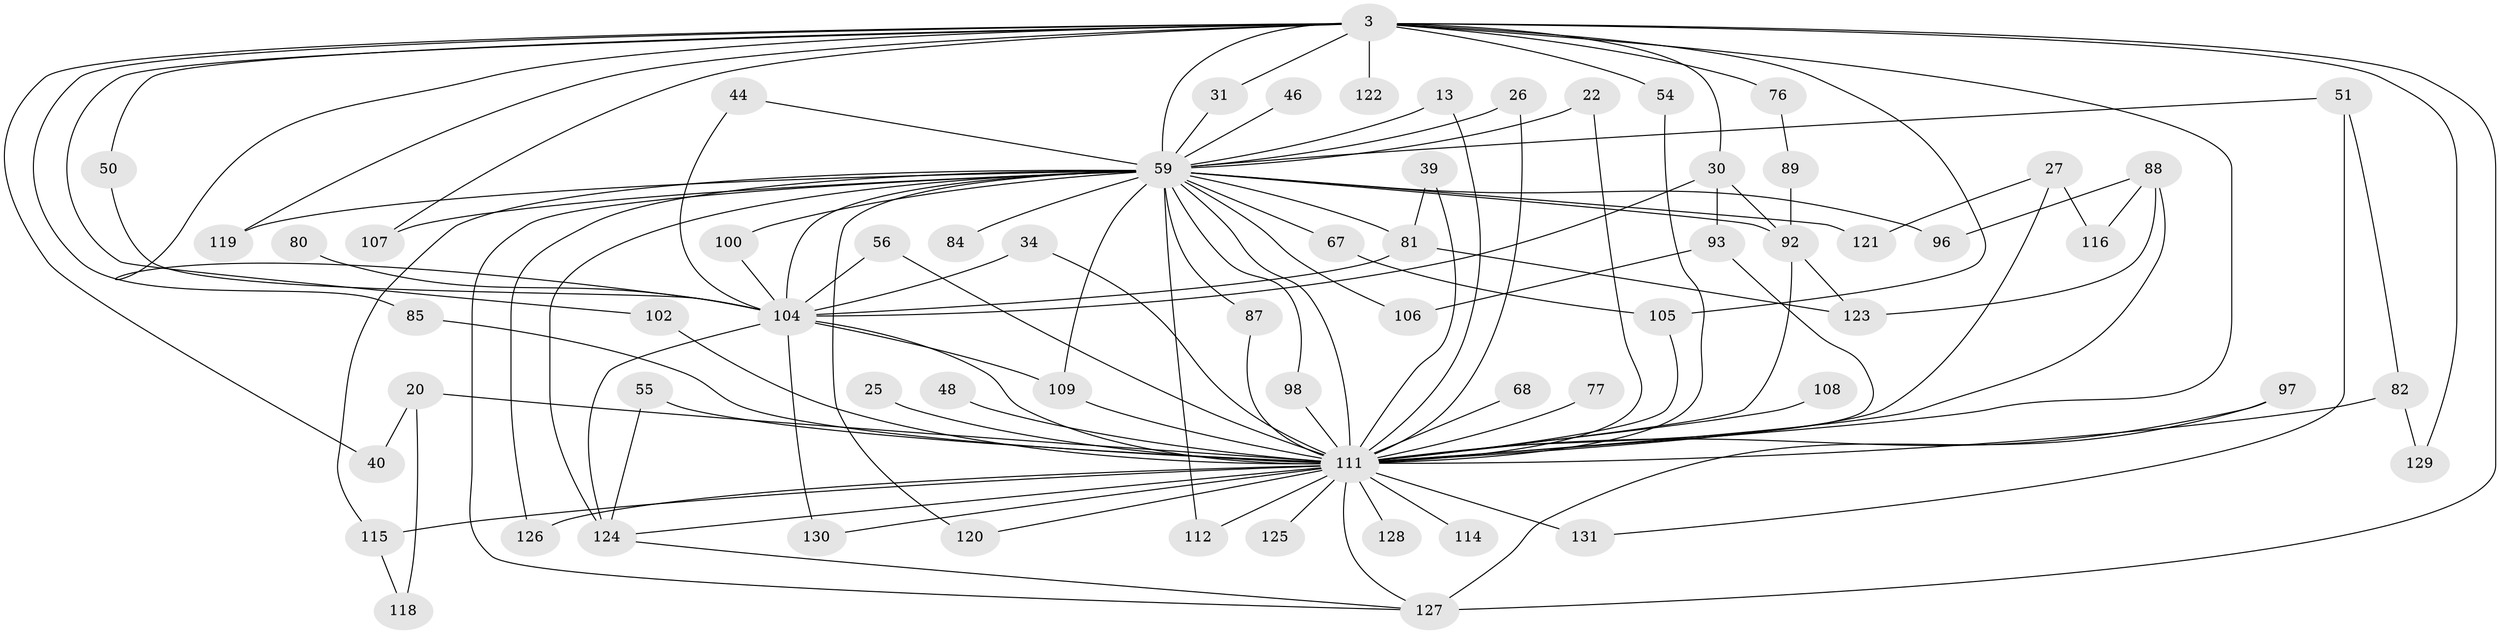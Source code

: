 // original degree distribution, {20: 0.015267175572519083, 27: 0.015267175572519083, 15: 0.007633587786259542, 21: 0.007633587786259542, 34: 0.007633587786259542, 22: 0.007633587786259542, 32: 0.007633587786259542, 31: 0.007633587786259542, 3: 0.2748091603053435, 5: 0.03816793893129771, 2: 0.5038167938931297, 4: 0.0916030534351145, 6: 0.015267175572519083}
// Generated by graph-tools (version 1.1) at 2025/45/03/09/25 04:45:20]
// undirected, 65 vertices, 117 edges
graph export_dot {
graph [start="1"]
  node [color=gray90,style=filled];
  3 [super="+2"];
  13;
  20;
  22;
  25 [super="+21"];
  26;
  27;
  30;
  31;
  34;
  39;
  40;
  44;
  46;
  48;
  50;
  51;
  54 [super="+29"];
  55;
  56;
  59 [super="+37+32+57"];
  67;
  68;
  76;
  77;
  80;
  81 [super="+38"];
  82 [super="+19+60"];
  84;
  85;
  87;
  88 [super="+86"];
  89;
  92 [super="+78+74"];
  93 [super="+73"];
  96 [super="+62"];
  97;
  98 [super="+95"];
  100;
  102;
  104 [super="+58+4"];
  105 [super="+28"];
  106;
  107;
  108;
  109 [super="+75+94"];
  111 [super="+61+110+10"];
  112;
  114;
  115 [super="+101"];
  116;
  118;
  119 [super="+70"];
  120 [super="+103"];
  121;
  122 [super="+71"];
  123 [super="+113"];
  124 [super="+117+66+99+91"];
  125;
  126;
  127 [super="+64+90"];
  128;
  129;
  130;
  131 [super="+72"];
  3 -- 76 [weight=2];
  3 -- 85;
  3 -- 105 [weight=2];
  3 -- 107;
  3 -- 129;
  3 -- 122 [weight=3];
  3 -- 30;
  3 -- 31;
  3 -- 102;
  3 -- 40;
  3 -- 50;
  3 -- 54 [weight=2];
  3 -- 119 [weight=3];
  3 -- 59 [weight=6];
  3 -- 104 [weight=4];
  3 -- 111 [weight=8];
  3 -- 127 [weight=2];
  13 -- 59;
  13 -- 111;
  20 -- 40;
  20 -- 118;
  20 -- 111 [weight=2];
  22 -- 59;
  22 -- 111;
  25 -- 111 [weight=3];
  26 -- 59;
  26 -- 111;
  27 -- 116;
  27 -- 121;
  27 -- 111 [weight=2];
  30 -- 93;
  30 -- 104;
  30 -- 92;
  31 -- 59;
  34 -- 104;
  34 -- 111;
  39 -- 81;
  39 -- 111;
  44 -- 59;
  44 -- 104;
  46 -- 59;
  48 -- 111 [weight=2];
  50 -- 104;
  51 -- 82;
  51 -- 131;
  51 -- 59;
  54 -- 111;
  55 -- 124;
  55 -- 111 [weight=2];
  56 -- 104;
  56 -- 111;
  59 -- 67;
  59 -- 81;
  59 -- 84 [weight=2];
  59 -- 87;
  59 -- 96 [weight=4];
  59 -- 98;
  59 -- 100;
  59 -- 106;
  59 -- 107;
  59 -- 112;
  59 -- 115 [weight=2];
  59 -- 119;
  59 -- 121;
  59 -- 126;
  59 -- 109 [weight=2];
  59 -- 104 [weight=7];
  59 -- 92;
  59 -- 111 [weight=13];
  59 -- 124 [weight=6];
  59 -- 120;
  59 -- 127;
  67 -- 105;
  68 -- 111;
  76 -- 89;
  77 -- 111 [weight=2];
  80 -- 104 [weight=2];
  81 -- 104 [weight=2];
  81 -- 123;
  82 -- 129;
  82 -- 111 [weight=5];
  85 -- 111;
  87 -- 111;
  88 -- 116;
  88 -- 96;
  88 -- 123;
  88 -- 111 [weight=2];
  89 -- 92;
  92 -- 123;
  92 -- 111 [weight=3];
  93 -- 106;
  93 -- 111 [weight=2];
  97 -- 127;
  97 -- 111 [weight=2];
  98 -- 111 [weight=3];
  100 -- 104;
  102 -- 111;
  104 -- 130;
  104 -- 109 [weight=2];
  104 -- 111 [weight=10];
  104 -- 124 [weight=5];
  105 -- 111;
  108 -- 111;
  109 -- 111;
  111 -- 128 [weight=2];
  111 -- 130;
  111 -- 131 [weight=2];
  111 -- 112;
  111 -- 114 [weight=2];
  111 -- 115 [weight=3];
  111 -- 120;
  111 -- 124 [weight=4];
  111 -- 125 [weight=2];
  111 -- 126;
  111 -- 127;
  115 -- 118;
  124 -- 127;
}
